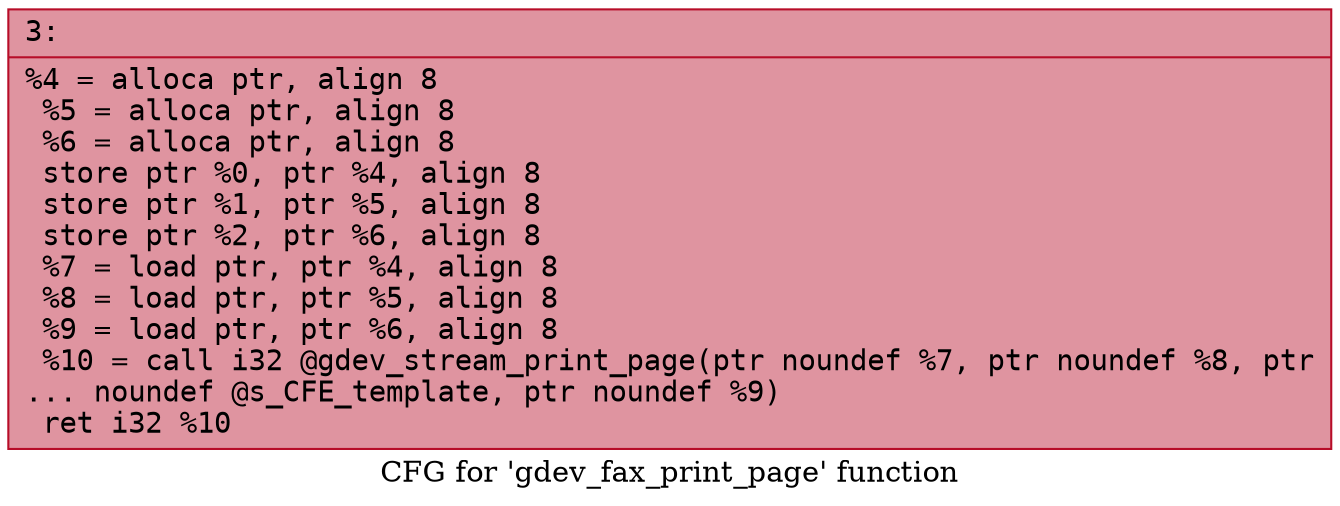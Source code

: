 digraph "CFG for 'gdev_fax_print_page' function" {
	label="CFG for 'gdev_fax_print_page' function";

	Node0x60000342c460 [shape=record,color="#b70d28ff", style=filled, fillcolor="#b70d2870" fontname="Courier",label="{3:\l|  %4 = alloca ptr, align 8\l  %5 = alloca ptr, align 8\l  %6 = alloca ptr, align 8\l  store ptr %0, ptr %4, align 8\l  store ptr %1, ptr %5, align 8\l  store ptr %2, ptr %6, align 8\l  %7 = load ptr, ptr %4, align 8\l  %8 = load ptr, ptr %5, align 8\l  %9 = load ptr, ptr %6, align 8\l  %10 = call i32 @gdev_stream_print_page(ptr noundef %7, ptr noundef %8, ptr\l... noundef @s_CFE_template, ptr noundef %9)\l  ret i32 %10\l}"];
}
